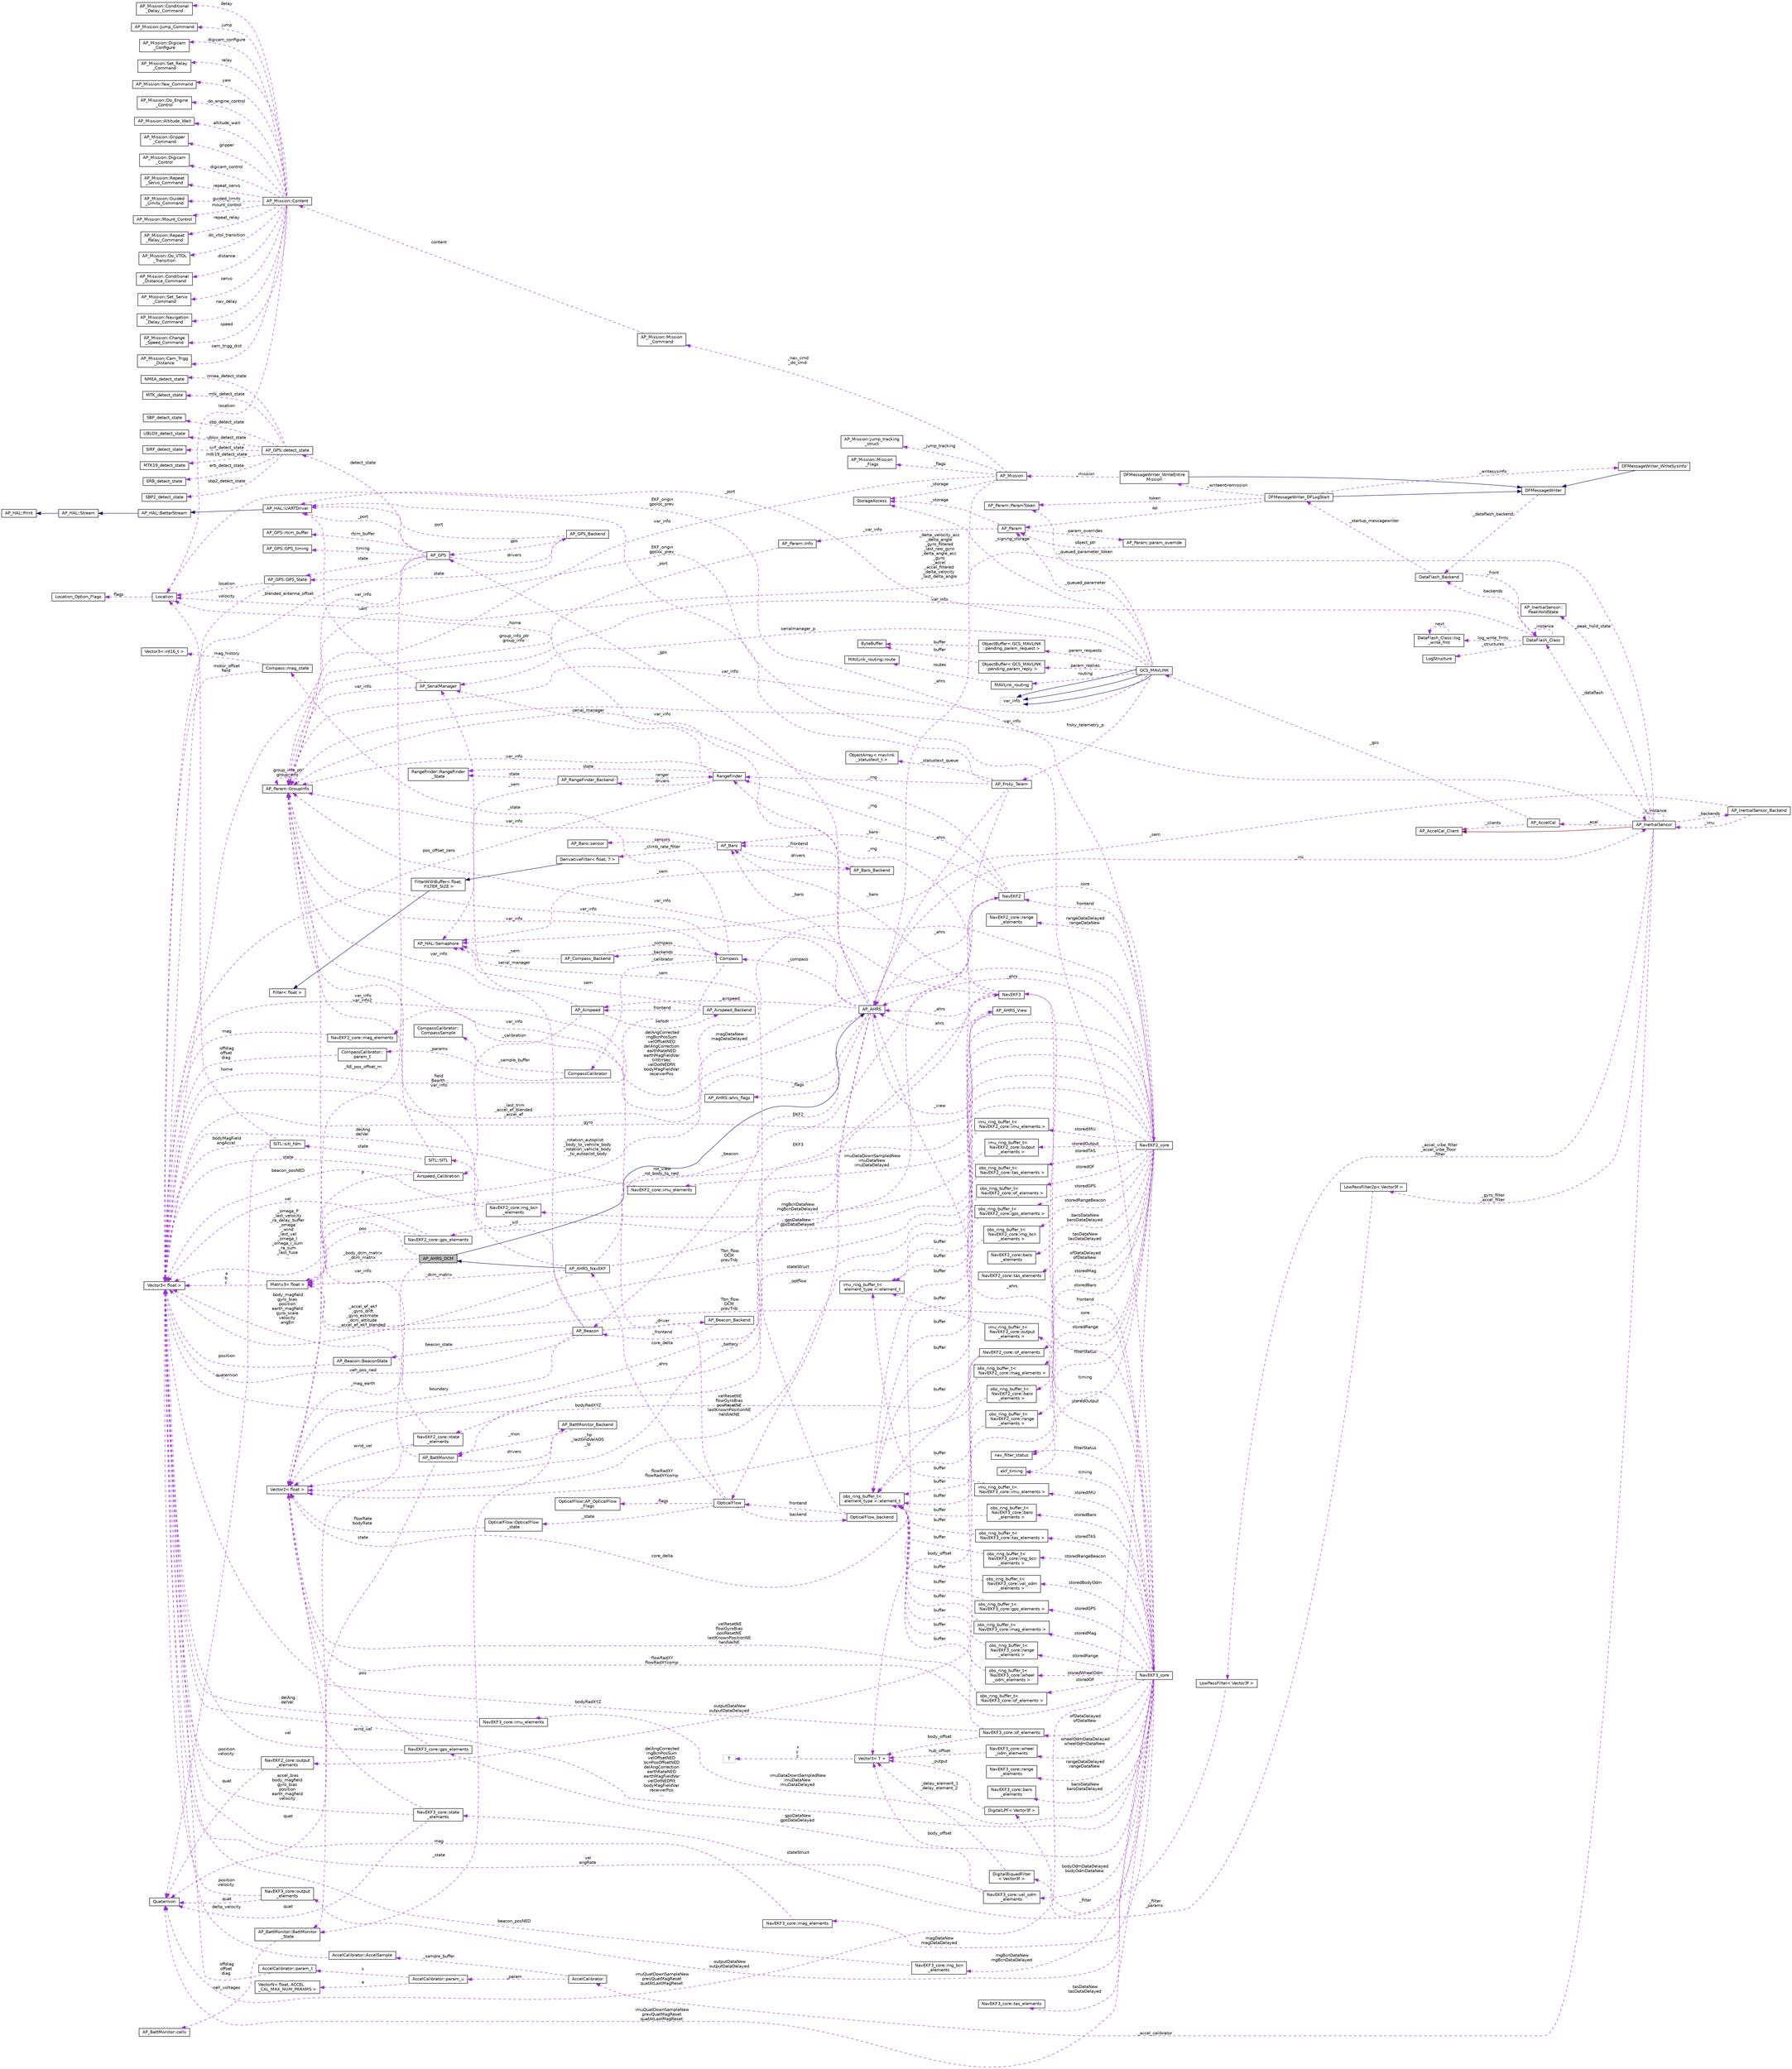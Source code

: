 digraph "AP_AHRS_DCM"
{
 // INTERACTIVE_SVG=YES
  edge [fontname="Helvetica",fontsize="10",labelfontname="Helvetica",labelfontsize="10"];
  node [fontname="Helvetica",fontsize="10",shape=record];
  rankdir="LR";
  Node1 [label="AP_AHRS_DCM",height=0.2,width=0.4,color="black", fillcolor="grey75", style="filled", fontcolor="black"];
  Node2 -> Node1 [dir="back",color="midnightblue",fontsize="10",style="solid",fontname="Helvetica"];
  Node2 [label="AP_AHRS",height=0.2,width=0.4,color="black", fillcolor="white", style="filled",URL="$classAP__AHRS.html"];
  Node3 -> Node2 [dir="back",color="darkorchid3",fontsize="10",style="dashed",label=" _rotation_autopilot\l_body_to_vehicle_body\n_rotation_vehicle_body\l_to_autopilot_body" ,fontname="Helvetica"];
  Node3 [label="Matrix3\< float \>",height=0.2,width=0.4,color="black", fillcolor="white", style="filled",URL="$classMatrix3.html"];
  Node4 -> Node3 [dir="back",color="darkorchid3",fontsize="10",style="dashed",label=" a\nb\nc" ,fontname="Helvetica"];
  Node4 [label="Vector3\< float \>",height=0.2,width=0.4,color="black", fillcolor="white", style="filled",URL="$classVector3.html"];
  Node5 -> Node2 [dir="back",color="darkorchid3",fontsize="10",style="dashed",label=" _flags" ,fontname="Helvetica"];
  Node5 [label="AP_AHRS::ahrs_flags",height=0.2,width=0.4,color="black", fillcolor="white", style="filled",URL="$structAP__AHRS_1_1ahrs__flags.html"];
  Node6 -> Node2 [dir="back",color="darkorchid3",fontsize="10",style="dashed",label=" _baro" ,fontname="Helvetica"];
  Node6 [label="AP_Baro",height=0.2,width=0.4,color="black", fillcolor="white", style="filled",URL="$classAP__Baro.html"];
  Node7 -> Node6 [dir="back",color="darkorchid3",fontsize="10",style="dashed",label=" sensors" ,fontname="Helvetica"];
  Node7 [label="AP_Baro::sensor",height=0.2,width=0.4,color="black", fillcolor="white", style="filled",URL="$structAP__Baro_1_1sensor.html"];
  Node8 -> Node6 [dir="back",color="darkorchid3",fontsize="10",style="dashed",label=" _climb_rate_filter" ,fontname="Helvetica"];
  Node8 [label="DerivativeFilter\< float, 7 \>",height=0.2,width=0.4,color="black", fillcolor="white", style="filled",URL="$classDerivativeFilter.html"];
  Node9 -> Node8 [dir="back",color="midnightblue",fontsize="10",style="solid",fontname="Helvetica"];
  Node9 [label="FilterWithBuffer\< float,\l FILTER_SIZE \>",height=0.2,width=0.4,color="black", fillcolor="white", style="filled",URL="$classFilterWithBuffer.html"];
  Node10 -> Node9 [dir="back",color="midnightblue",fontsize="10",style="solid",fontname="Helvetica"];
  Node10 [label="Filter\< float \>",height=0.2,width=0.4,color="black", fillcolor="white", style="filled",URL="$classFilter.html"];
  Node11 -> Node6 [dir="back",color="darkorchid3",fontsize="10",style="dashed",label=" var_info" ,fontname="Helvetica"];
  Node11 [label="AP_Param::GroupInfo",height=0.2,width=0.4,color="black", fillcolor="white", style="filled",URL="$structAP__Param_1_1GroupInfo.html"];
  Node11 -> Node11 [dir="back",color="darkorchid3",fontsize="10",style="dashed",label=" group_info_ptr\ngroup_info" ,fontname="Helvetica"];
  Node12 -> Node6 [dir="back",color="darkorchid3",fontsize="10",style="dashed",label=" drivers" ,fontname="Helvetica"];
  Node12 [label="AP_Baro_Backend",height=0.2,width=0.4,color="black", fillcolor="white", style="filled",URL="$classAP__Baro__Backend.html"];
  Node6 -> Node12 [dir="back",color="darkorchid3",fontsize="10",style="dashed",label=" _frontend" ,fontname="Helvetica"];
  Node13 -> Node12 [dir="back",color="darkorchid3",fontsize="10",style="dashed",label=" _sem" ,fontname="Helvetica"];
  Node13 [label="AP_HAL::Semaphore",height=0.2,width=0.4,color="black", fillcolor="white", style="filled",URL="$classAP__HAL_1_1Semaphore.html"];
  Node14 -> Node2 [dir="back",color="darkorchid3",fontsize="10",style="dashed",label=" _optflow" ,fontname="Helvetica"];
  Node14 [label="OpticalFlow",height=0.2,width=0.4,color="black", fillcolor="white", style="filled",URL="$classOpticalFlow.html"];
  Node15 -> Node14 [dir="back",color="darkorchid3",fontsize="10",style="dashed",label=" _ahrs" ,fontname="Helvetica"];
  Node15 [label="AP_AHRS_NavEKF",height=0.2,width=0.4,color="black", fillcolor="white", style="filled",URL="$classAP__AHRS__NavEKF.html"];
  Node1 -> Node15 [dir="back",color="midnightblue",fontsize="10",style="solid",fontname="Helvetica"];
  Node3 -> Node15 [dir="back",color="darkorchid3",fontsize="10",style="dashed",label=" _dcm_matrix" ,fontname="Helvetica"];
  Node16 -> Node15 [dir="back",color="darkorchid3",fontsize="10",style="dashed",label=" EKF2" ,fontname="Helvetica"];
  Node16 [label="NavEKF2",height=0.2,width=0.4,color="black", fillcolor="white", style="filled",URL="$classNavEKF2.html"];
  Node6 -> Node16 [dir="back",color="darkorchid3",fontsize="10",style="dashed",label=" _baro" ,fontname="Helvetica"];
  Node11 -> Node16 [dir="back",color="darkorchid3",fontsize="10",style="dashed",label=" var_info" ,fontname="Helvetica"];
  Node17 -> Node16 [dir="back",color="darkorchid3",fontsize="10",style="dashed",label=" core_delta" ,fontname="Helvetica"];
  Node17 [label="Vector2\< float \>",height=0.2,width=0.4,color="black", fillcolor="white", style="filled",URL="$structVector2.html"];
  Node18 -> Node16 [dir="back",color="darkorchid3",fontsize="10",style="dashed",label=" _rng" ,fontname="Helvetica"];
  Node18 [label="RangeFinder",height=0.2,width=0.4,color="black", fillcolor="white", style="filled",URL="$classRangeFinder.html"];
  Node19 -> Node18 [dir="back",color="darkorchid3",fontsize="10",style="dashed",label=" serial_manager" ,fontname="Helvetica"];
  Node19 [label="AP_SerialManager",height=0.2,width=0.4,color="black", fillcolor="white", style="filled",URL="$classAP__SerialManager.html"];
  Node20 -> Node19 [dir="back",color="darkorchid3",fontsize="10",style="dashed",label=" uart" ,fontname="Helvetica"];
  Node20 [label="AP_HAL::UARTDriver",height=0.2,width=0.4,color="black", fillcolor="white", style="filled",URL="$classAP__HAL_1_1UARTDriver.html"];
  Node21 -> Node20 [dir="back",color="midnightblue",fontsize="10",style="solid",fontname="Helvetica"];
  Node21 [label="AP_HAL::BetterStream",height=0.2,width=0.4,color="black", fillcolor="white", style="filled",URL="$classAP__HAL_1_1BetterStream.html"];
  Node22 -> Node21 [dir="back",color="midnightblue",fontsize="10",style="solid",fontname="Helvetica"];
  Node22 [label="AP_HAL::Stream",height=0.2,width=0.4,color="black", fillcolor="white", style="filled",URL="$classAP__HAL_1_1Stream.html"];
  Node23 -> Node22 [dir="back",color="midnightblue",fontsize="10",style="solid",fontname="Helvetica"];
  Node23 [label="AP_HAL::Print",height=0.2,width=0.4,color="black", fillcolor="white", style="filled",URL="$classAP__HAL_1_1Print.html"];
  Node11 -> Node19 [dir="back",color="darkorchid3",fontsize="10",style="dashed",label=" var_info" ,fontname="Helvetica"];
  Node24 -> Node18 [dir="back",color="darkorchid3",fontsize="10",style="dashed",label=" state" ,fontname="Helvetica"];
  Node24 [label="RangeFinder::RangeFinder\l_State",height=0.2,width=0.4,color="black", fillcolor="white", style="filled",URL="$structRangeFinder_1_1RangeFinder__State.html"];
  Node11 -> Node18 [dir="back",color="darkorchid3",fontsize="10",style="dashed",label=" var_info" ,fontname="Helvetica"];
  Node4 -> Node18 [dir="back",color="darkorchid3",fontsize="10",style="dashed",label=" pos_offset_zero" ,fontname="Helvetica"];
  Node25 -> Node18 [dir="back",color="darkorchid3",fontsize="10",style="dashed",label=" drivers" ,fontname="Helvetica"];
  Node25 [label="AP_RangeFinder_Backend",height=0.2,width=0.4,color="black", fillcolor="white", style="filled",URL="$classAP__RangeFinder__Backend.html"];
  Node24 -> Node25 [dir="back",color="darkorchid3",fontsize="10",style="dashed",label=" state" ,fontname="Helvetica"];
  Node13 -> Node25 [dir="back",color="darkorchid3",fontsize="10",style="dashed",label=" _sem" ,fontname="Helvetica"];
  Node18 -> Node25 [dir="back",color="darkorchid3",fontsize="10",style="dashed",label=" ranger" ,fontname="Helvetica"];
  Node2 -> Node16 [dir="back",color="darkorchid3",fontsize="10",style="dashed",label=" _ahrs" ,fontname="Helvetica"];
  Node26 -> Node16 [dir="back",color="darkorchid3",fontsize="10",style="dashed",label=" core" ,fontname="Helvetica"];
  Node26 [label="NavEKF2_core",height=0.2,width=0.4,color="black", fillcolor="white", style="filled",URL="$classNavEKF2__core.html"];
  Node27 -> Node26 [dir="back",color="darkorchid3",fontsize="10",style="dashed",label=" magDataNew\nmagDataDelayed" ,fontname="Helvetica"];
  Node27 [label="NavEKF2_core::mag_elements",height=0.2,width=0.4,color="black", fillcolor="white", style="filled",URL="$structNavEKF2__core_1_1mag__elements.html"];
  Node4 -> Node27 [dir="back",color="darkorchid3",fontsize="10",style="dashed",label=" mag" ,fontname="Helvetica"];
  Node3 -> Node26 [dir="back",color="darkorchid3",fontsize="10",style="dashed",label=" Tbn_flow\nDCM\nprevTnb" ,fontname="Helvetica"];
  Node16 -> Node26 [dir="back",color="darkorchid3",fontsize="10",style="dashed",label=" frontend" ,fontname="Helvetica"];
  Node28 -> Node26 [dir="back",color="darkorchid3",fontsize="10",style="dashed",label=" baroDataNew\nbaroDataDelayed" ,fontname="Helvetica"];
  Node28 [label="NavEKF2_core::baro\l_elements",height=0.2,width=0.4,color="black", fillcolor="white", style="filled",URL="$structNavEKF2__core_1_1baro__elements.html"];
  Node29 -> Node26 [dir="back",color="darkorchid3",fontsize="10",style="dashed",label=" storedIMU" ,fontname="Helvetica"];
  Node29 [label="imu_ring_buffer_t\<\l NavEKF2_core::imu_elements \>",height=0.2,width=0.4,color="black", fillcolor="white", style="filled",URL="$classimu__ring__buffer__t.html"];
  Node30 -> Node29 [dir="back",color="darkorchid3",fontsize="10",style="dashed",label=" buffer" ,fontname="Helvetica"];
  Node30 [label="imu_ring_buffer_t\<\l element_type \>::element_t",height=0.2,width=0.4,color="black", fillcolor="white", style="filled",URL="$structimu__ring__buffer__t_1_1element__t.html"];
  Node31 -> Node26 [dir="back",color="darkorchid3",fontsize="10",style="dashed",label=" rngBcnDataNew\nrngBcnDataDelayed" ,fontname="Helvetica"];
  Node31 [label="NavEKF2_core::rng_bcn\l_elements",height=0.2,width=0.4,color="black", fillcolor="white", style="filled",URL="$structNavEKF2__core_1_1rng__bcn__elements.html"];
  Node4 -> Node31 [dir="back",color="darkorchid3",fontsize="10",style="dashed",label=" beacon_posNED" ,fontname="Helvetica"];
  Node32 -> Node26 [dir="back",color="darkorchid3",fontsize="10",style="dashed",label=" ofDataDelayed\nofDataNew" ,fontname="Helvetica"];
  Node32 [label="NavEKF2_core::of_elements",height=0.2,width=0.4,color="black", fillcolor="white", style="filled",URL="$structNavEKF2__core_1_1of__elements.html"];
  Node4 -> Node32 [dir="back",color="darkorchid3",fontsize="10",style="dashed",label=" bodyRadXYZ" ,fontname="Helvetica"];
  Node33 -> Node32 [dir="back",color="darkorchid3",fontsize="10",style="dashed",label=" body_offset" ,fontname="Helvetica"];
  Node33 [label="Vector3\< T \>",height=0.2,width=0.4,color="black", fillcolor="white", style="filled",URL="$classVector3.html"];
  Node34 -> Node33 [dir="back",color="darkorchid3",fontsize="10",style="dashed",label=" x\ny\nz" ,fontname="Helvetica"];
  Node34 [label="T",height=0.2,width=0.4,color="grey75", fillcolor="white", style="filled"];
  Node17 -> Node32 [dir="back",color="darkorchid3",fontsize="10",style="dashed",label=" flowRadXY\nflowRadXYcomp" ,fontname="Helvetica"];
  Node35 -> Node26 [dir="back",color="darkorchid3",fontsize="10",style="dashed",label=" storedGPS" ,fontname="Helvetica"];
  Node35 [label="obs_ring_buffer_t\<\l NavEKF2_core::gps_elements \>",height=0.2,width=0.4,color="black", fillcolor="white", style="filled",URL="$classobs__ring__buffer__t.html"];
  Node36 -> Node35 [dir="back",color="darkorchid3",fontsize="10",style="dashed",label=" buffer" ,fontname="Helvetica"];
  Node36 [label="obs_ring_buffer_t\<\l element_type \>::element_t",height=0.2,width=0.4,color="black", fillcolor="white", style="filled",URL="$structobs__ring__buffer__t_1_1element__t.html"];
  Node37 -> Node26 [dir="back",color="darkorchid3",fontsize="10",style="dashed",label=" timing" ,fontname="Helvetica"];
  Node37 [label="ekf_timing",height=0.2,width=0.4,color="black", fillcolor="white", style="filled",URL="$structekf__timing.html"];
  Node38 -> Node26 [dir="back",color="darkorchid3",fontsize="10",style="dashed",label=" tasDataNew\ntasDataDelayed" ,fontname="Helvetica"];
  Node38 [label="NavEKF2_core::tas_elements",height=0.2,width=0.4,color="black", fillcolor="white", style="filled",URL="$structNavEKF2__core_1_1tas__elements.html"];
  Node39 -> Node26 [dir="back",color="darkorchid3",fontsize="10",style="dashed",label=" imuQuatDownSampleNew\nprevQuatMagReset\nquatAtLastMagReset" ,fontname="Helvetica"];
  Node39 [label="Quaternion",height=0.2,width=0.4,color="black", fillcolor="white", style="filled",URL="$classQuaternion.html"];
  Node40 -> Node26 [dir="back",color="darkorchid3",fontsize="10",style="dashed",label=" stateStruct" ,fontname="Helvetica"];
  Node40 [label="NavEKF2_core::state\l_elements",height=0.2,width=0.4,color="black", fillcolor="white", style="filled",URL="$structNavEKF2__core_1_1state__elements.html"];
  Node39 -> Node40 [dir="back",color="darkorchid3",fontsize="10",style="dashed",label=" quat" ,fontname="Helvetica"];
  Node4 -> Node40 [dir="back",color="darkorchid3",fontsize="10",style="dashed",label=" body_magfield\ngyro_bias\nposition\nearth_magfield\ngyro_scale\nvelocity\nangErr" ,fontname="Helvetica"];
  Node17 -> Node40 [dir="back",color="darkorchid3",fontsize="10",style="dashed",label=" wind_vel" ,fontname="Helvetica"];
  Node41 -> Node26 [dir="back",color="darkorchid3",fontsize="10",style="dashed",label=" storedOF" ,fontname="Helvetica"];
  Node41 [label="obs_ring_buffer_t\<\l NavEKF2_core::of_elements \>",height=0.2,width=0.4,color="black", fillcolor="white", style="filled",URL="$classobs__ring__buffer__t.html"];
  Node36 -> Node41 [dir="back",color="darkorchid3",fontsize="10",style="dashed",label=" buffer" ,fontname="Helvetica"];
  Node42 -> Node26 [dir="back",color="darkorchid3",fontsize="10",style="dashed",label=" imuDataDownSampledNew\nimuDataNew\nimuDataDelayed" ,fontname="Helvetica"];
  Node42 [label="NavEKF2_core::imu_elements",height=0.2,width=0.4,color="black", fillcolor="white", style="filled",URL="$structNavEKF2__core_1_1imu__elements.html"];
  Node4 -> Node42 [dir="back",color="darkorchid3",fontsize="10",style="dashed",label=" delAng\ndelVel" ,fontname="Helvetica"];
  Node4 -> Node26 [dir="back",color="darkorchid3",fontsize="10",style="dashed",label=" delAngCorrected\nrngBcnPosSum\nvelOffsetNED\ndelAngCorrection\nearthRateNED\nearthMagFieldVar\ntiltErrVec\nvelDotNEDfilt\nbodyMagFieldVar\nreceiverPos\n..." ,fontname="Helvetica"];
  Node43 -> Node26 [dir="back",color="darkorchid3",fontsize="10",style="dashed",label=" filterStatus" ,fontname="Helvetica"];
  Node43 [label="nav_filter_status",height=0.2,width=0.4,color="black", fillcolor="white", style="filled",URL="$unionnav__filter__status.html"];
  Node44 -> Node26 [dir="back",color="darkorchid3",fontsize="10",style="dashed",label=" outputDataNew\noutputDataDelayed" ,fontname="Helvetica"];
  Node44 [label="NavEKF2_core::output\l_elements",height=0.2,width=0.4,color="black", fillcolor="white", style="filled",URL="$structNavEKF2__core_1_1output__elements.html"];
  Node39 -> Node44 [dir="back",color="darkorchid3",fontsize="10",style="dashed",label=" quat" ,fontname="Helvetica"];
  Node4 -> Node44 [dir="back",color="darkorchid3",fontsize="10",style="dashed",label=" position\nvelocity" ,fontname="Helvetica"];
  Node45 -> Node26 [dir="back",color="darkorchid3",fontsize="10",style="dashed",label=" gpsDataNew\ngpsDataDelayed" ,fontname="Helvetica"];
  Node45 [label="NavEKF2_core::gps_elements",height=0.2,width=0.4,color="black", fillcolor="white", style="filled",URL="$structNavEKF2__core_1_1gps__elements.html"];
  Node4 -> Node45 [dir="back",color="darkorchid3",fontsize="10",style="dashed",label=" vel" ,fontname="Helvetica"];
  Node17 -> Node45 [dir="back",color="darkorchid3",fontsize="10",style="dashed",label=" pos" ,fontname="Helvetica"];
  Node17 -> Node26 [dir="back",color="darkorchid3",fontsize="10",style="dashed",label=" velResetNE\nflowGyroBias\nposResetNE\nlastKnownPositionNE\nheldVelNE" ,fontname="Helvetica"];
  Node46 -> Node26 [dir="back",color="darkorchid3",fontsize="10",style="dashed",label=" storedBaro" ,fontname="Helvetica"];
  Node46 [label="obs_ring_buffer_t\<\l NavEKF2_core::baro\l_elements \>",height=0.2,width=0.4,color="black", fillcolor="white", style="filled",URL="$classobs__ring__buffer__t.html"];
  Node36 -> Node46 [dir="back",color="darkorchid3",fontsize="10",style="dashed",label=" buffer" ,fontname="Helvetica"];
  Node47 -> Node26 [dir="back",color="darkorchid3",fontsize="10",style="dashed",label=" storedRangeBeacon" ,fontname="Helvetica"];
  Node47 [label="obs_ring_buffer_t\<\l NavEKF2_core::rng_bcn\l_elements \>",height=0.2,width=0.4,color="black", fillcolor="white", style="filled",URL="$classobs__ring__buffer__t.html"];
  Node36 -> Node47 [dir="back",color="darkorchid3",fontsize="10",style="dashed",label=" buffer" ,fontname="Helvetica"];
  Node48 -> Node26 [dir="back",color="darkorchid3",fontsize="10",style="dashed",label=" storedRange" ,fontname="Helvetica"];
  Node48 [label="obs_ring_buffer_t\<\l NavEKF2_core::range\l_elements \>",height=0.2,width=0.4,color="black", fillcolor="white", style="filled",URL="$classobs__ring__buffer__t.html"];
  Node36 -> Node48 [dir="back",color="darkorchid3",fontsize="10",style="dashed",label=" buffer" ,fontname="Helvetica"];
  Node49 -> Node26 [dir="back",color="darkorchid3",fontsize="10",style="dashed",label=" storedTAS" ,fontname="Helvetica"];
  Node49 [label="obs_ring_buffer_t\<\l NavEKF2_core::tas_elements \>",height=0.2,width=0.4,color="black", fillcolor="white", style="filled",URL="$classobs__ring__buffer__t.html"];
  Node36 -> Node49 [dir="back",color="darkorchid3",fontsize="10",style="dashed",label=" buffer" ,fontname="Helvetica"];
  Node2 -> Node26 [dir="back",color="darkorchid3",fontsize="10",style="dashed",label=" _ahrs" ,fontname="Helvetica"];
  Node50 -> Node26 [dir="back",color="darkorchid3",fontsize="10",style="dashed",label=" storedMag" ,fontname="Helvetica"];
  Node50 [label="obs_ring_buffer_t\<\l NavEKF2_core::mag_elements \>",height=0.2,width=0.4,color="black", fillcolor="white", style="filled",URL="$classobs__ring__buffer__t.html"];
  Node36 -> Node50 [dir="back",color="darkorchid3",fontsize="10",style="dashed",label=" buffer" ,fontname="Helvetica"];
  Node51 -> Node26 [dir="back",color="darkorchid3",fontsize="10",style="dashed",label=" rangeDataDelayed\nrangeDataNew" ,fontname="Helvetica"];
  Node51 [label="NavEKF2_core::range\l_elements",height=0.2,width=0.4,color="black", fillcolor="white", style="filled",URL="$structNavEKF2__core_1_1range__elements.html"];
  Node52 -> Node26 [dir="back",color="darkorchid3",fontsize="10",style="dashed",label=" EKF_origin\ngpsloc_prev" ,fontname="Helvetica"];
  Node52 [label="Location",height=0.2,width=0.4,color="black", fillcolor="white", style="filled",URL="$structLocation.html"];
  Node53 -> Node52 [dir="back",color="darkorchid3",fontsize="10",style="dashed",label=" flags" ,fontname="Helvetica"];
  Node53 [label="Location_Option_Flags",height=0.2,width=0.4,color="black", fillcolor="white", style="filled",URL="$structLocation__Option__Flags.html"];
  Node54 -> Node26 [dir="back",color="darkorchid3",fontsize="10",style="dashed",label=" storedOutput" ,fontname="Helvetica"];
  Node54 [label="imu_ring_buffer_t\<\l NavEKF2_core::output\l_elements \>",height=0.2,width=0.4,color="black", fillcolor="white", style="filled",URL="$classimu__ring__buffer__t.html"];
  Node30 -> Node54 [dir="back",color="darkorchid3",fontsize="10",style="dashed",label=" buffer" ,fontname="Helvetica"];
  Node55 -> Node15 [dir="back",color="darkorchid3",fontsize="10",style="dashed",label=" EKF3" ,fontname="Helvetica"];
  Node55 [label="NavEKF3",height=0.2,width=0.4,color="black", fillcolor="white", style="filled",URL="$classNavEKF3.html"];
  Node56 -> Node55 [dir="back",color="darkorchid3",fontsize="10",style="dashed",label=" core" ,fontname="Helvetica"];
  Node56 [label="NavEKF3_core",height=0.2,width=0.4,color="black", fillcolor="white", style="filled",URL="$classNavEKF3__core.html"];
  Node57 -> Node56 [dir="back",color="darkorchid3",fontsize="10",style="dashed",label=" storedMag" ,fontname="Helvetica"];
  Node57 [label="obs_ring_buffer_t\<\l NavEKF3_core::mag_elements \>",height=0.2,width=0.4,color="black", fillcolor="white", style="filled",URL="$classobs__ring__buffer__t.html"];
  Node36 -> Node57 [dir="back",color="darkorchid3",fontsize="10",style="dashed",label=" buffer" ,fontname="Helvetica"];
  Node58 -> Node56 [dir="back",color="darkorchid3",fontsize="10",style="dashed",label=" outputDataNew\noutputDataDelayed" ,fontname="Helvetica"];
  Node58 [label="NavEKF3_core::output\l_elements",height=0.2,width=0.4,color="black", fillcolor="white", style="filled",URL="$structNavEKF3__core_1_1output__elements.html"];
  Node39 -> Node58 [dir="back",color="darkorchid3",fontsize="10",style="dashed",label=" quat" ,fontname="Helvetica"];
  Node4 -> Node58 [dir="back",color="darkorchid3",fontsize="10",style="dashed",label=" position\nvelocity" ,fontname="Helvetica"];
  Node59 -> Node56 [dir="back",color="darkorchid3",fontsize="10",style="dashed",label=" gpsDataNew\ngpsDataDelayed" ,fontname="Helvetica"];
  Node59 [label="NavEKF3_core::gps_elements",height=0.2,width=0.4,color="black", fillcolor="white", style="filled",URL="$structNavEKF3__core_1_1gps__elements.html"];
  Node4 -> Node59 [dir="back",color="darkorchid3",fontsize="10",style="dashed",label=" vel" ,fontname="Helvetica"];
  Node17 -> Node59 [dir="back",color="darkorchid3",fontsize="10",style="dashed",label=" pos" ,fontname="Helvetica"];
  Node3 -> Node56 [dir="back",color="darkorchid3",fontsize="10",style="dashed",label=" Tbn_flow\nDCM\nprevTnb" ,fontname="Helvetica"];
  Node55 -> Node56 [dir="back",color="darkorchid3",fontsize="10",style="dashed",label=" frontend" ,fontname="Helvetica"];
  Node60 -> Node56 [dir="back",color="darkorchid3",fontsize="10",style="dashed",label=" storedOF" ,fontname="Helvetica"];
  Node60 [label="obs_ring_buffer_t\<\l NavEKF3_core::of_elements \>",height=0.2,width=0.4,color="black", fillcolor="white", style="filled",URL="$classobs__ring__buffer__t.html"];
  Node36 -> Node60 [dir="back",color="darkorchid3",fontsize="10",style="dashed",label=" buffer" ,fontname="Helvetica"];
  Node37 -> Node56 [dir="back",color="darkorchid3",fontsize="10",style="dashed",label=" timing" ,fontname="Helvetica"];
  Node61 -> Node56 [dir="back",color="darkorchid3",fontsize="10",style="dashed",label=" wheelOdmDataDelayed\nwheelOdmDataNew" ,fontname="Helvetica"];
  Node61 [label="NavEKF3_core::wheel\l_odm_elements",height=0.2,width=0.4,color="black", fillcolor="white", style="filled",URL="$structNavEKF3__core_1_1wheel__odm__elements.html"];
  Node33 -> Node61 [dir="back",color="darkorchid3",fontsize="10",style="dashed",label=" hub_offset" ,fontname="Helvetica"];
  Node62 -> Node56 [dir="back",color="darkorchid3",fontsize="10",style="dashed",label=" bodyOdmDataDelayed\nbodyOdmDataNew" ,fontname="Helvetica"];
  Node62 [label="NavEKF3_core::vel_odm\l_elements",height=0.2,width=0.4,color="black", fillcolor="white", style="filled",URL="$structNavEKF3__core_1_1vel__odm__elements.html"];
  Node4 -> Node62 [dir="back",color="darkorchid3",fontsize="10",style="dashed",label=" vel\nangRate" ,fontname="Helvetica"];
  Node33 -> Node62 [dir="back",color="darkorchid3",fontsize="10",style="dashed",label=" body_offset" ,fontname="Helvetica"];
  Node39 -> Node56 [dir="back",color="darkorchid3",fontsize="10",style="dashed",label=" imuQuatDownSampleNew\nprevQuatMagReset\nquatAtLastMagReset" ,fontname="Helvetica"];
  Node63 -> Node56 [dir="back",color="darkorchid3",fontsize="10",style="dashed",label=" storedWheelOdm" ,fontname="Helvetica"];
  Node63 [label="obs_ring_buffer_t\<\l NavEKF3_core::wheel\l_odm_elements \>",height=0.2,width=0.4,color="black", fillcolor="white", style="filled",URL="$classobs__ring__buffer__t.html"];
  Node36 -> Node63 [dir="back",color="darkorchid3",fontsize="10",style="dashed",label=" buffer" ,fontname="Helvetica"];
  Node4 -> Node56 [dir="back",color="darkorchid3",fontsize="10",style="dashed",label=" delAngCorrected\nrngBcnPosSum\nvelOffsetNED\nbcnPosOffsetNED\ndelAngCorrection\nearthRateNED\nearthMagFieldVar\nvelDotNEDfilt\nbodyMagFieldVar\nreceiverPos\n..." ,fontname="Helvetica"];
  Node43 -> Node56 [dir="back",color="darkorchid3",fontsize="10",style="dashed",label=" filterStatus" ,fontname="Helvetica"];
  Node64 -> Node56 [dir="back",color="darkorchid3",fontsize="10",style="dashed",label=" magDataNew\nmagDataDelayed" ,fontname="Helvetica"];
  Node64 [label="NavEKF3_core::mag_elements",height=0.2,width=0.4,color="black", fillcolor="white", style="filled",URL="$structNavEKF3__core_1_1mag__elements.html"];
  Node4 -> Node64 [dir="back",color="darkorchid3",fontsize="10",style="dashed",label=" mag" ,fontname="Helvetica"];
  Node17 -> Node56 [dir="back",color="darkorchid3",fontsize="10",style="dashed",label=" velResetNE\nflowGyroBias\nposResetNE\nlastKnownPositionNE\nheldVelNE" ,fontname="Helvetica"];
  Node65 -> Node56 [dir="back",color="darkorchid3",fontsize="10",style="dashed",label=" storedGPS" ,fontname="Helvetica"];
  Node65 [label="obs_ring_buffer_t\<\l NavEKF3_core::gps_elements \>",height=0.2,width=0.4,color="black", fillcolor="white", style="filled",URL="$classobs__ring__buffer__t.html"];
  Node36 -> Node65 [dir="back",color="darkorchid3",fontsize="10",style="dashed",label=" buffer" ,fontname="Helvetica"];
  Node66 -> Node56 [dir="back",color="darkorchid3",fontsize="10",style="dashed",label=" stateStruct" ,fontname="Helvetica"];
  Node66 [label="NavEKF3_core::state\l_elements",height=0.2,width=0.4,color="black", fillcolor="white", style="filled",URL="$structNavEKF3__core_1_1state__elements.html"];
  Node39 -> Node66 [dir="back",color="darkorchid3",fontsize="10",style="dashed",label=" quat" ,fontname="Helvetica"];
  Node4 -> Node66 [dir="back",color="darkorchid3",fontsize="10",style="dashed",label=" accel_bias\nbody_magfield\ngyro_bias\nposition\nearth_magfield\nvelocity" ,fontname="Helvetica"];
  Node17 -> Node66 [dir="back",color="darkorchid3",fontsize="10",style="dashed",label=" wind_vel" ,fontname="Helvetica"];
  Node67 -> Node56 [dir="back",color="darkorchid3",fontsize="10",style="dashed",label=" storedRange" ,fontname="Helvetica"];
  Node67 [label="obs_ring_buffer_t\<\l NavEKF3_core::range\l_elements \>",height=0.2,width=0.4,color="black", fillcolor="white", style="filled",URL="$classobs__ring__buffer__t.html"];
  Node36 -> Node67 [dir="back",color="darkorchid3",fontsize="10",style="dashed",label=" buffer" ,fontname="Helvetica"];
  Node68 -> Node56 [dir="back",color="darkorchid3",fontsize="10",style="dashed",label=" rngBcnDataNew\nrngBcnDataDelayed" ,fontname="Helvetica"];
  Node68 [label="NavEKF3_core::rng_bcn\l_elements",height=0.2,width=0.4,color="black", fillcolor="white", style="filled",URL="$structNavEKF3__core_1_1rng__bcn__elements.html"];
  Node4 -> Node68 [dir="back",color="darkorchid3",fontsize="10",style="dashed",label=" beacon_posNED" ,fontname="Helvetica"];
  Node69 -> Node56 [dir="back",color="darkorchid3",fontsize="10",style="dashed",label=" baroDataNew\nbaroDataDelayed" ,fontname="Helvetica"];
  Node69 [label="NavEKF3_core::baro\l_elements",height=0.2,width=0.4,color="black", fillcolor="white", style="filled",URL="$structNavEKF3__core_1_1baro__elements.html"];
  Node2 -> Node56 [dir="back",color="darkorchid3",fontsize="10",style="dashed",label=" _ahrs" ,fontname="Helvetica"];
  Node70 -> Node56 [dir="back",color="darkorchid3",fontsize="10",style="dashed",label=" storedBaro" ,fontname="Helvetica"];
  Node70 [label="obs_ring_buffer_t\<\l NavEKF3_core::baro\l_elements \>",height=0.2,width=0.4,color="black", fillcolor="white", style="filled",URL="$classobs__ring__buffer__t.html"];
  Node36 -> Node70 [dir="back",color="darkorchid3",fontsize="10",style="dashed",label=" buffer" ,fontname="Helvetica"];
  Node52 -> Node56 [dir="back",color="darkorchid3",fontsize="10",style="dashed",label=" EKF_origin\ngpsloc_prev" ,fontname="Helvetica"];
  Node71 -> Node56 [dir="back",color="darkorchid3",fontsize="10",style="dashed",label=" tasDataNew\ntasDataDelayed" ,fontname="Helvetica"];
  Node71 [label="NavEKF3_core::tas_elements",height=0.2,width=0.4,color="black", fillcolor="white", style="filled",URL="$structNavEKF3__core_1_1tas__elements.html"];
  Node72 -> Node56 [dir="back",color="darkorchid3",fontsize="10",style="dashed",label=" storedIMU" ,fontname="Helvetica"];
  Node72 [label="imu_ring_buffer_t\<\l NavEKF3_core::imu_elements \>",height=0.2,width=0.4,color="black", fillcolor="white", style="filled",URL="$classimu__ring__buffer__t.html"];
  Node30 -> Node72 [dir="back",color="darkorchid3",fontsize="10",style="dashed",label=" buffer" ,fontname="Helvetica"];
  Node73 -> Node56 [dir="back",color="darkorchid3",fontsize="10",style="dashed",label=" storedRangeBeacon" ,fontname="Helvetica"];
  Node73 [label="obs_ring_buffer_t\<\l NavEKF3_core::rng_bcn\l_elements \>",height=0.2,width=0.4,color="black", fillcolor="white", style="filled",URL="$classobs__ring__buffer__t.html"];
  Node36 -> Node73 [dir="back",color="darkorchid3",fontsize="10",style="dashed",label=" buffer" ,fontname="Helvetica"];
  Node74 -> Node56 [dir="back",color="darkorchid3",fontsize="10",style="dashed",label=" storedBodyOdm" ,fontname="Helvetica"];
  Node74 [label="obs_ring_buffer_t\<\l NavEKF3_core::vel_odm\l_elements \>",height=0.2,width=0.4,color="black", fillcolor="white", style="filled",URL="$classobs__ring__buffer__t.html"];
  Node36 -> Node74 [dir="back",color="darkorchid3",fontsize="10",style="dashed",label=" buffer" ,fontname="Helvetica"];
  Node75 -> Node56 [dir="back",color="darkorchid3",fontsize="10",style="dashed",label=" ofDataDelayed\nofDataNew" ,fontname="Helvetica"];
  Node75 [label="NavEKF3_core::of_elements",height=0.2,width=0.4,color="black", fillcolor="white", style="filled",URL="$structNavEKF3__core_1_1of__elements.html"];
  Node4 -> Node75 [dir="back",color="darkorchid3",fontsize="10",style="dashed",label=" bodyRadXYZ" ,fontname="Helvetica"];
  Node33 -> Node75 [dir="back",color="darkorchid3",fontsize="10",style="dashed",label=" body_offset" ,fontname="Helvetica"];
  Node17 -> Node75 [dir="back",color="darkorchid3",fontsize="10",style="dashed",label=" flowRadXY\nflowRadXYcomp" ,fontname="Helvetica"];
  Node76 -> Node56 [dir="back",color="darkorchid3",fontsize="10",style="dashed",label=" rangeDataDelayed\nrangeDataNew" ,fontname="Helvetica"];
  Node76 [label="NavEKF3_core::range\l_elements",height=0.2,width=0.4,color="black", fillcolor="white", style="filled",URL="$structNavEKF3__core_1_1range__elements.html"];
  Node77 -> Node56 [dir="back",color="darkorchid3",fontsize="10",style="dashed",label=" imuDataDownSampledNew\nimuDataNew\nimuDataDelayed" ,fontname="Helvetica"];
  Node77 [label="NavEKF3_core::imu_elements",height=0.2,width=0.4,color="black", fillcolor="white", style="filled",URL="$structNavEKF3__core_1_1imu__elements.html"];
  Node4 -> Node77 [dir="back",color="darkorchid3",fontsize="10",style="dashed",label=" delAng\ndelVel" ,fontname="Helvetica"];
  Node78 -> Node56 [dir="back",color="darkorchid3",fontsize="10",style="dashed",label=" storedOutput" ,fontname="Helvetica"];
  Node78 [label="imu_ring_buffer_t\<\l NavEKF3_core::output\l_elements \>",height=0.2,width=0.4,color="black", fillcolor="white", style="filled",URL="$classimu__ring__buffer__t.html"];
  Node30 -> Node78 [dir="back",color="darkorchid3",fontsize="10",style="dashed",label=" buffer" ,fontname="Helvetica"];
  Node79 -> Node56 [dir="back",color="darkorchid3",fontsize="10",style="dashed",label=" storedTAS" ,fontname="Helvetica"];
  Node79 [label="obs_ring_buffer_t\<\l NavEKF3_core::tas_elements \>",height=0.2,width=0.4,color="black", fillcolor="white", style="filled",URL="$classobs__ring__buffer__t.html"];
  Node36 -> Node79 [dir="back",color="darkorchid3",fontsize="10",style="dashed",label=" buffer" ,fontname="Helvetica"];
  Node6 -> Node55 [dir="back",color="darkorchid3",fontsize="10",style="dashed",label=" _baro" ,fontname="Helvetica"];
  Node11 -> Node55 [dir="back",color="darkorchid3",fontsize="10",style="dashed",label=" var_info" ,fontname="Helvetica"];
  Node17 -> Node55 [dir="back",color="darkorchid3",fontsize="10",style="dashed",label=" core_delta" ,fontname="Helvetica"];
  Node18 -> Node55 [dir="back",color="darkorchid3",fontsize="10",style="dashed",label=" _rng" ,fontname="Helvetica"];
  Node2 -> Node55 [dir="back",color="darkorchid3",fontsize="10",style="dashed",label=" _ahrs" ,fontname="Helvetica"];
  Node80 -> Node15 [dir="back",color="darkorchid3",fontsize="10",style="dashed",label=" _sitl" ,fontname="Helvetica"];
  Node80 [label="SITL::SITL",height=0.2,width=0.4,color="black", fillcolor="white", style="filled",URL="$classSITL_1_1SITL.html"];
  Node11 -> Node80 [dir="back",color="darkorchid3",fontsize="10",style="dashed",label=" var_info\nvar_info2" ,fontname="Helvetica"];
  Node81 -> Node80 [dir="back",color="darkorchid3",fontsize="10",style="dashed",label=" state" ,fontname="Helvetica"];
  Node81 [label="SITL::sitl_fdm",height=0.2,width=0.4,color="black", fillcolor="white", style="filled",URL="$structSITL_1_1sitl__fdm.html"];
  Node39 -> Node81 [dir="back",color="darkorchid3",fontsize="10",style="dashed",label=" quaternion" ,fontname="Helvetica"];
  Node4 -> Node81 [dir="back",color="darkorchid3",fontsize="10",style="dashed",label=" bodyMagField\nangAccel" ,fontname="Helvetica"];
  Node52 -> Node81 [dir="back",color="darkorchid3",fontsize="10",style="dashed",label=" home" ,fontname="Helvetica"];
  Node4 -> Node15 [dir="back",color="darkorchid3",fontsize="10",style="dashed",label=" _accel_ef_ekf\n_gyro_drift\n_gyro_estimate\n_dcm_attitude\n_accel_ef_ekf_blended" ,fontname="Helvetica"];
  Node11 -> Node14 [dir="back",color="darkorchid3",fontsize="10",style="dashed",label=" var_info" ,fontname="Helvetica"];
  Node82 -> Node14 [dir="back",color="darkorchid3",fontsize="10",style="dashed",label=" _state" ,fontname="Helvetica"];
  Node82 [label="OpticalFlow::OpticalFlow\l_state",height=0.2,width=0.4,color="black", fillcolor="white", style="filled",URL="$structOpticalFlow_1_1OpticalFlow__state.html"];
  Node17 -> Node82 [dir="back",color="darkorchid3",fontsize="10",style="dashed",label=" flowRate\nbodyRate" ,fontname="Helvetica"];
  Node83 -> Node14 [dir="back",color="darkorchid3",fontsize="10",style="dashed",label=" backend" ,fontname="Helvetica"];
  Node83 [label="OpticalFlow_backend",height=0.2,width=0.4,color="black", fillcolor="white", style="filled",URL="$classOpticalFlow__backend.html"];
  Node14 -> Node83 [dir="back",color="darkorchid3",fontsize="10",style="dashed",label=" frontend" ,fontname="Helvetica"];
  Node13 -> Node83 [dir="back",color="darkorchid3",fontsize="10",style="dashed",label=" _sem" ,fontname="Helvetica"];
  Node84 -> Node14 [dir="back",color="darkorchid3",fontsize="10",style="dashed",label=" _flags" ,fontname="Helvetica"];
  Node84 [label="OpticalFlow::AP_OpticalFlow\l_Flags",height=0.2,width=0.4,color="black", fillcolor="white", style="filled",URL="$structOpticalFlow_1_1AP__OpticalFlow__Flags.html"];
  Node11 -> Node2 [dir="back",color="darkorchid3",fontsize="10",style="dashed",label=" var_info" ,fontname="Helvetica"];
  Node85 -> Node2 [dir="back",color="darkorchid3",fontsize="10",style="dashed",label=" _view" ,fontname="Helvetica"];
  Node85 [label="AP_AHRS_View",height=0.2,width=0.4,color="black", fillcolor="white", style="filled",URL="$classAP__AHRS__View.html"];
  Node3 -> Node85 [dir="back",color="darkorchid3",fontsize="10",style="dashed",label=" rot_view\nrot_body_to_ned" ,fontname="Helvetica"];
  Node4 -> Node85 [dir="back",color="darkorchid3",fontsize="10",style="dashed",label=" gyro" ,fontname="Helvetica"];
  Node2 -> Node85 [dir="back",color="darkorchid3",fontsize="10",style="dashed",label=" ahrs" ,fontname="Helvetica"];
  Node4 -> Node2 [dir="back",color="darkorchid3",fontsize="10",style="dashed",label=" _last_trim\n_accel_ef_blended\n_accel_ef" ,fontname="Helvetica"];
  Node86 -> Node2 [dir="back",color="darkorchid3",fontsize="10",style="dashed",label=" _ins" ,fontname="Helvetica"];
  Node86 [label="AP_InertialSensor",height=0.2,width=0.4,color="black", fillcolor="white", style="filled",URL="$classAP__InertialSensor.html"];
  Node87 -> Node86 [dir="back",color="firebrick4",fontsize="10",style="solid",fontname="Helvetica"];
  Node87 [label="AP_AccelCal_Client",height=0.2,width=0.4,color="black", fillcolor="white", style="filled",URL="$classAP__AccelCal__Client.html"];
  Node88 -> Node86 [dir="back",color="darkorchid3",fontsize="10",style="dashed",label=" _peak_hold_state" ,fontname="Helvetica"];
  Node88 [label="AP_InertialSensor::\lPeakHoldState",height=0.2,width=0.4,color="black", fillcolor="white", style="filled",URL="$structAP__InertialSensor_1_1PeakHoldState.html"];
  Node89 -> Node86 [dir="back",color="darkorchid3",fontsize="10",style="dashed",label=" _accel_vibe_filter\n_accel_vibe_floor\l_filter" ,fontname="Helvetica"];
  Node89 [label="LowPassFilter\< Vector3f \>",height=0.2,width=0.4,color="black", fillcolor="white", style="filled",URL="$classLowPassFilter.html"];
  Node90 -> Node89 [dir="back",color="darkorchid3",fontsize="10",style="dashed",label=" _filter" ,fontname="Helvetica"];
  Node90 [label="DigitalLPF\< Vector3f \>",height=0.2,width=0.4,color="black", fillcolor="white", style="filled",URL="$classDigitalLPF.html"];
  Node33 -> Node90 [dir="back",color="darkorchid3",fontsize="10",style="dashed",label=" _output" ,fontname="Helvetica"];
  Node91 -> Node86 [dir="back",color="darkorchid3",fontsize="10",style="dashed",label=" _backends" ,fontname="Helvetica"];
  Node91 [label="AP_InertialSensor_Backend",height=0.2,width=0.4,color="black", fillcolor="white", style="filled",URL="$classAP__InertialSensor__Backend.html"];
  Node13 -> Node91 [dir="back",color="darkorchid3",fontsize="10",style="dashed",label=" _sem" ,fontname="Helvetica"];
  Node86 -> Node91 [dir="back",color="darkorchid3",fontsize="10",style="dashed",label=" _imu" ,fontname="Helvetica"];
  Node92 -> Node86 [dir="back",color="darkorchid3",fontsize="10",style="dashed",label=" _gyro_filter\n_accel_filter" ,fontname="Helvetica"];
  Node92 [label="LowPassFilter2p\< Vector3f \>",height=0.2,width=0.4,color="black", fillcolor="white", style="filled",URL="$classLowPassFilter2p.html"];
  Node93 -> Node92 [dir="back",color="darkorchid3",fontsize="10",style="dashed",label=" _filter\n_params" ,fontname="Helvetica"];
  Node93 [label="DigitalBiquadFilter\l\< Vector3f \>",height=0.2,width=0.4,color="black", fillcolor="white", style="filled",URL="$classDigitalBiquadFilter.html"];
  Node33 -> Node93 [dir="back",color="darkorchid3",fontsize="10",style="dashed",label=" _delay_element_1\n_delay_element_2" ,fontname="Helvetica"];
  Node94 -> Node86 [dir="back",color="darkorchid3",fontsize="10",style="dashed",label=" _accel_calibrator" ,fontname="Helvetica"];
  Node94 [label="AccelCalibrator",height=0.2,width=0.4,color="black", fillcolor="white", style="filled",URL="$classAccelCalibrator.html"];
  Node95 -> Node94 [dir="back",color="darkorchid3",fontsize="10",style="dashed",label=" _param" ,fontname="Helvetica"];
  Node95 [label="AccelCalibrator::param_u",height=0.2,width=0.4,color="black", fillcolor="white", style="filled",URL="$unionAccelCalibrator_1_1param__u.html"];
  Node96 -> Node95 [dir="back",color="darkorchid3",fontsize="10",style="dashed",label=" s" ,fontname="Helvetica"];
  Node96 [label="AccelCalibrator::param_t",height=0.2,width=0.4,color="black", fillcolor="white", style="filled",URL="$structAccelCalibrator_1_1param__t.html"];
  Node4 -> Node96 [dir="back",color="darkorchid3",fontsize="10",style="dashed",label=" offdiag\noffset\ndiag" ,fontname="Helvetica"];
  Node97 -> Node95 [dir="back",color="darkorchid3",fontsize="10",style="dashed",label=" a" ,fontname="Helvetica"];
  Node97 [label="VectorN\< float, ACCEL\l_CAL_MAX_NUM_PARAMS \>",height=0.2,width=0.4,color="black", fillcolor="white", style="filled",URL="$classVectorN.html"];
  Node98 -> Node94 [dir="back",color="darkorchid3",fontsize="10",style="dashed",label=" _sample_buffer" ,fontname="Helvetica"];
  Node98 [label="AccelCalibrator::AccelSample",height=0.2,width=0.4,color="black", fillcolor="white", style="filled",URL="$structAccelCalibrator_1_1AccelSample.html"];
  Node4 -> Node98 [dir="back",color="darkorchid3",fontsize="10",style="dashed",label=" delta_velocity" ,fontname="Helvetica"];
  Node99 -> Node86 [dir="back",color="darkorchid3",fontsize="10",style="dashed",label=" _dataflash" ,fontname="Helvetica"];
  Node99 [label="DataFlash_Class",height=0.2,width=0.4,color="black", fillcolor="white", style="filled",URL="$classDataFlash__Class.html"];
  Node100 -> Node99 [dir="back",color="darkorchid3",fontsize="10",style="dashed",label=" log_write_fmts" ,fontname="Helvetica"];
  Node100 [label="DataFlash_Class::log\l_write_fmt",height=0.2,width=0.4,color="black", fillcolor="white", style="filled",URL="$structDataFlash__Class_1_1log__write__fmt.html"];
  Node100 -> Node100 [dir="back",color="darkorchid3",fontsize="10",style="dashed",label=" next" ,fontname="Helvetica"];
  Node101 -> Node99 [dir="back",color="darkorchid3",fontsize="10",style="dashed",label=" _structures" ,fontname="Helvetica"];
  Node101 [label="LogStructure",height=0.2,width=0.4,color="black", fillcolor="white", style="filled",URL="$structLogStructure.html"];
  Node99 -> Node99 [dir="back",color="darkorchid3",fontsize="10",style="dashed",label=" _instance" ,fontname="Helvetica"];
  Node102 -> Node99 [dir="back",color="darkorchid3",fontsize="10",style="dashed",label=" backends" ,fontname="Helvetica"];
  Node102 [label="DataFlash_Backend",height=0.2,width=0.4,color="black", fillcolor="white", style="filled",URL="$classDataFlash__Backend.html"];
  Node99 -> Node102 [dir="back",color="darkorchid3",fontsize="10",style="dashed",label=" _front" ,fontname="Helvetica"];
  Node103 -> Node102 [dir="back",color="darkorchid3",fontsize="10",style="dashed",label=" _startup_messagewriter" ,fontname="Helvetica"];
  Node103 [label="DFMessageWriter_DFLogStart",height=0.2,width=0.4,color="black", fillcolor="white", style="filled",URL="$classDFMessageWriter__DFLogStart.html"];
  Node104 -> Node103 [dir="back",color="midnightblue",fontsize="10",style="solid",fontname="Helvetica"];
  Node104 [label="DFMessageWriter",height=0.2,width=0.4,color="black", fillcolor="white", style="filled",URL="$classDFMessageWriter.html"];
  Node102 -> Node104 [dir="back",color="darkorchid3",fontsize="10",style="dashed",label=" _dataflash_backend" ,fontname="Helvetica"];
  Node105 -> Node103 [dir="back",color="darkorchid3",fontsize="10",style="dashed",label=" _writeentiremission" ,fontname="Helvetica"];
  Node105 [label="DFMessageWriter_WriteEntire\lMission",height=0.2,width=0.4,color="black", fillcolor="white", style="filled",URL="$classDFMessageWriter__WriteEntireMission.html"];
  Node104 -> Node105 [dir="back",color="midnightblue",fontsize="10",style="solid",fontname="Helvetica"];
  Node106 -> Node105 [dir="back",color="darkorchid3",fontsize="10",style="dashed",label=" _mission" ,fontname="Helvetica"];
  Node106 [label="AP_Mission",height=0.2,width=0.4,color="black", fillcolor="white", style="filled",URL="$classAP__Mission.html",tooltip="Object managing Mission. "];
  Node107 -> Node106 [dir="back",color="darkorchid3",fontsize="10",style="dashed",label=" _storage" ,fontname="Helvetica"];
  Node107 [label="StorageAccess",height=0.2,width=0.4,color="black", fillcolor="white", style="filled",URL="$classStorageAccess.html"];
  Node108 -> Node106 [dir="back",color="darkorchid3",fontsize="10",style="dashed",label=" _nav_cmd\n_do_cmd" ,fontname="Helvetica"];
  Node108 [label="AP_Mission::Mission\l_Command",height=0.2,width=0.4,color="black", fillcolor="white", style="filled",URL="$structAP__Mission_1_1Mission__Command.html"];
  Node109 -> Node108 [dir="back",color="darkorchid3",fontsize="10",style="dashed",label=" content" ,fontname="Helvetica"];
  Node109 [label="AP_Mission::Content",height=0.2,width=0.4,color="black", fillcolor="white", style="filled",URL="$unionAP__Mission_1_1Content.html"];
  Node110 -> Node109 [dir="back",color="darkorchid3",fontsize="10",style="dashed",label=" guided_limits" ,fontname="Helvetica"];
  Node110 [label="AP_Mission::Guided\l_Limits_Command",height=0.2,width=0.4,color="black", fillcolor="white", style="filled",URL="$structAP__Mission_1_1Guided__Limits__Command.html"];
  Node111 -> Node109 [dir="back",color="darkorchid3",fontsize="10",style="dashed",label=" mount_control" ,fontname="Helvetica"];
  Node111 [label="AP_Mission::Mount_Control",height=0.2,width=0.4,color="black", fillcolor="white", style="filled",URL="$structAP__Mission_1_1Mount__Control.html"];
  Node112 -> Node109 [dir="back",color="darkorchid3",fontsize="10",style="dashed",label=" repeat_relay" ,fontname="Helvetica"];
  Node112 [label="AP_Mission::Repeat\l_Relay_Command",height=0.2,width=0.4,color="black", fillcolor="white", style="filled",URL="$structAP__Mission_1_1Repeat__Relay__Command.html"];
  Node113 -> Node109 [dir="back",color="darkorchid3",fontsize="10",style="dashed",label=" do_vtol_transition" ,fontname="Helvetica"];
  Node113 [label="AP_Mission::Do_VTOL\l_Transition",height=0.2,width=0.4,color="black", fillcolor="white", style="filled",URL="$structAP__Mission_1_1Do__VTOL__Transition.html"];
  Node114 -> Node109 [dir="back",color="darkorchid3",fontsize="10",style="dashed",label=" distance" ,fontname="Helvetica"];
  Node114 [label="AP_Mission::Conditional\l_Distance_Command",height=0.2,width=0.4,color="black", fillcolor="white", style="filled",URL="$structAP__Mission_1_1Conditional__Distance__Command.html"];
  Node115 -> Node109 [dir="back",color="darkorchid3",fontsize="10",style="dashed",label=" servo" ,fontname="Helvetica"];
  Node115 [label="AP_Mission::Set_Servo\l_Command",height=0.2,width=0.4,color="black", fillcolor="white", style="filled",URL="$structAP__Mission_1_1Set__Servo__Command.html"];
  Node116 -> Node109 [dir="back",color="darkorchid3",fontsize="10",style="dashed",label=" nav_delay" ,fontname="Helvetica"];
  Node116 [label="AP_Mission::Navigation\l_Delay_Command",height=0.2,width=0.4,color="black", fillcolor="white", style="filled",URL="$structAP__Mission_1_1Navigation__Delay__Command.html"];
  Node117 -> Node109 [dir="back",color="darkorchid3",fontsize="10",style="dashed",label=" speed" ,fontname="Helvetica"];
  Node117 [label="AP_Mission::Change\l_Speed_Command",height=0.2,width=0.4,color="black", fillcolor="white", style="filled",URL="$structAP__Mission_1_1Change__Speed__Command.html"];
  Node118 -> Node109 [dir="back",color="darkorchid3",fontsize="10",style="dashed",label=" cam_trigg_dist" ,fontname="Helvetica"];
  Node118 [label="AP_Mission::Cam_Trigg\l_Distance",height=0.2,width=0.4,color="black", fillcolor="white", style="filled",URL="$structAP__Mission_1_1Cam__Trigg__Distance.html"];
  Node119 -> Node109 [dir="back",color="darkorchid3",fontsize="10",style="dashed",label=" delay" ,fontname="Helvetica"];
  Node119 [label="AP_Mission::Conditional\l_Delay_Command",height=0.2,width=0.4,color="black", fillcolor="white", style="filled",URL="$structAP__Mission_1_1Conditional__Delay__Command.html"];
  Node120 -> Node109 [dir="back",color="darkorchid3",fontsize="10",style="dashed",label=" jump" ,fontname="Helvetica"];
  Node120 [label="AP_Mission::Jump_Command",height=0.2,width=0.4,color="black", fillcolor="white", style="filled",URL="$structAP__Mission_1_1Jump__Command.html"];
  Node52 -> Node109 [dir="back",color="darkorchid3",fontsize="10",style="dashed",label=" location" ,fontname="Helvetica"];
  Node121 -> Node109 [dir="back",color="darkorchid3",fontsize="10",style="dashed",label=" digicam_configure" ,fontname="Helvetica"];
  Node121 [label="AP_Mission::Digicam\l_Configure",height=0.2,width=0.4,color="black", fillcolor="white", style="filled",URL="$structAP__Mission_1_1Digicam__Configure.html"];
  Node122 -> Node109 [dir="back",color="darkorchid3",fontsize="10",style="dashed",label=" relay" ,fontname="Helvetica"];
  Node122 [label="AP_Mission::Set_Relay\l_Command",height=0.2,width=0.4,color="black", fillcolor="white", style="filled",URL="$structAP__Mission_1_1Set__Relay__Command.html"];
  Node123 -> Node109 [dir="back",color="darkorchid3",fontsize="10",style="dashed",label=" yaw" ,fontname="Helvetica"];
  Node123 [label="AP_Mission::Yaw_Command",height=0.2,width=0.4,color="black", fillcolor="white", style="filled",URL="$structAP__Mission_1_1Yaw__Command.html"];
  Node124 -> Node109 [dir="back",color="darkorchid3",fontsize="10",style="dashed",label=" do_engine_control" ,fontname="Helvetica"];
  Node124 [label="AP_Mission::Do_Engine\l_Control",height=0.2,width=0.4,color="black", fillcolor="white", style="filled",URL="$structAP__Mission_1_1Do__Engine__Control.html"];
  Node125 -> Node109 [dir="back",color="darkorchid3",fontsize="10",style="dashed",label=" altitude_wait" ,fontname="Helvetica"];
  Node125 [label="AP_Mission::Altitude_Wait",height=0.2,width=0.4,color="black", fillcolor="white", style="filled",URL="$structAP__Mission_1_1Altitude__Wait.html"];
  Node126 -> Node109 [dir="back",color="darkorchid3",fontsize="10",style="dashed",label=" gripper" ,fontname="Helvetica"];
  Node126 [label="AP_Mission::Gripper\l_Command",height=0.2,width=0.4,color="black", fillcolor="white", style="filled",URL="$structAP__Mission_1_1Gripper__Command.html"];
  Node127 -> Node109 [dir="back",color="darkorchid3",fontsize="10",style="dashed",label=" digicam_control" ,fontname="Helvetica"];
  Node127 [label="AP_Mission::Digicam\l_Control",height=0.2,width=0.4,color="black", fillcolor="white", style="filled",URL="$structAP__Mission_1_1Digicam__Control.html"];
  Node128 -> Node109 [dir="back",color="darkorchid3",fontsize="10",style="dashed",label=" repeat_servo" ,fontname="Helvetica"];
  Node128 [label="AP_Mission::Repeat\l_Servo_Command",height=0.2,width=0.4,color="black", fillcolor="white", style="filled",URL="$structAP__Mission_1_1Repeat__Servo__Command.html"];
  Node11 -> Node106 [dir="back",color="darkorchid3",fontsize="10",style="dashed",label=" var_info" ,fontname="Helvetica"];
  Node129 -> Node106 [dir="back",color="darkorchid3",fontsize="10",style="dashed",label=" _flags" ,fontname="Helvetica"];
  Node129 [label="AP_Mission::Mission\l_Flags",height=0.2,width=0.4,color="black", fillcolor="white", style="filled",URL="$structAP__Mission_1_1Mission__Flags.html"];
  Node2 -> Node106 [dir="back",color="darkorchid3",fontsize="10",style="dashed",label=" _ahrs" ,fontname="Helvetica"];
  Node130 -> Node106 [dir="back",color="darkorchid3",fontsize="10",style="dashed",label=" _jump_tracking" ,fontname="Helvetica"];
  Node130 [label="AP_Mission::jump_tracking\l_struct",height=0.2,width=0.4,color="black", fillcolor="white", style="filled",URL="$structAP__Mission_1_1jump__tracking__struct.html"];
  Node131 -> Node103 [dir="back",color="darkorchid3",fontsize="10",style="dashed",label=" _writesysinfo" ,fontname="Helvetica"];
  Node131 [label="DFMessageWriter_WriteSysInfo",height=0.2,width=0.4,color="black", fillcolor="white", style="filled",URL="$classDFMessageWriter__WriteSysInfo.html"];
  Node104 -> Node131 [dir="back",color="midnightblue",fontsize="10",style="solid",fontname="Helvetica"];
  Node132 -> Node103 [dir="back",color="darkorchid3",fontsize="10",style="dashed",label=" token" ,fontname="Helvetica"];
  Node132 [label="AP_Param::ParamToken",height=0.2,width=0.4,color="black", fillcolor="white", style="filled",URL="$structAP__Param_1_1ParamToken.html"];
  Node133 -> Node103 [dir="back",color="darkorchid3",fontsize="10",style="dashed",label=" ap" ,fontname="Helvetica"];
  Node133 [label="AP_Param",height=0.2,width=0.4,color="black", fillcolor="white", style="filled",URL="$classAP__Param.html"];
  Node107 -> Node133 [dir="back",color="darkorchid3",fontsize="10",style="dashed",label=" _storage" ,fontname="Helvetica"];
  Node134 -> Node133 [dir="back",color="darkorchid3",fontsize="10",style="dashed",label=" _var_info" ,fontname="Helvetica"];
  Node134 [label="AP_Param::Info",height=0.2,width=0.4,color="black", fillcolor="white", style="filled",URL="$structAP__Param_1_1Info.html"];
  Node11 -> Node134 [dir="back",color="darkorchid3",fontsize="10",style="dashed",label=" group_info_ptr\ngroup_info" ,fontname="Helvetica"];
  Node135 -> Node133 [dir="back",color="darkorchid3",fontsize="10",style="dashed",label=" param_overrides" ,fontname="Helvetica"];
  Node135 [label="AP_Param::param_override",height=0.2,width=0.4,color="black", fillcolor="white", style="filled",URL="$structAP__Param_1_1param__override.html"];
  Node133 -> Node135 [dir="back",color="darkorchid3",fontsize="10",style="dashed",label=" object_ptr" ,fontname="Helvetica"];
  Node11 -> Node99 [dir="back",color="darkorchid3",fontsize="10",style="dashed",label=" var_info" ,fontname="Helvetica"];
  Node11 -> Node86 [dir="back",color="darkorchid3",fontsize="10",style="dashed",label=" var_info" ,fontname="Helvetica"];
  Node86 -> Node86 [dir="back",color="darkorchid3",fontsize="10",style="dashed",label=" _s_instance" ,fontname="Helvetica"];
  Node4 -> Node86 [dir="back",color="darkorchid3",fontsize="10",style="dashed",label=" _delta_velocity_acc\n_delta_angle\n_gyro_filtered\n_last_raw_gyro\n_delta_angle_acc\n_gyro\n_accel\n_accel_filtered\n_delta_velocity\n_last_delta_angle\n..." ,fontname="Helvetica"];
  Node136 -> Node86 [dir="back",color="darkorchid3",fontsize="10",style="dashed",label=" _acal" ,fontname="Helvetica"];
  Node136 [label="AP_AccelCal",height=0.2,width=0.4,color="black", fillcolor="white", style="filled",URL="$classAP__AccelCal.html"];
  Node137 -> Node136 [dir="back",color="darkorchid3",fontsize="10",style="dashed",label=" _gcs" ,fontname="Helvetica"];
  Node137 [label="GCS_MAVLINK",height=0.2,width=0.4,color="black", fillcolor="white", style="filled",URL="$structGCS__MAVLINK.html",tooltip="MAVLink transport control class. "];
  Node138 -> Node137 [dir="back",color="midnightblue",fontsize="10",style="solid",fontname="Helvetica"];
  Node138 [label="var_info",height=0.2,width=0.4,color="grey75", fillcolor="white", style="filled"];
  Node138 -> Node137 [dir="back",color="midnightblue",fontsize="10",style="solid",fontname="Helvetica"];
  Node138 -> Node137 [dir="back",color="midnightblue",fontsize="10",style="solid",fontname="Helvetica"];
  Node107 -> Node137 [dir="back",color="darkorchid3",fontsize="10",style="dashed",label=" _signing_storage" ,fontname="Helvetica"];
  Node19 -> Node137 [dir="back",color="darkorchid3",fontsize="10",style="dashed",label=" serialmanager_p" ,fontname="Helvetica"];
  Node139 -> Node137 [dir="back",color="darkorchid3",fontsize="10",style="dashed",label=" param_replies" ,fontname="Helvetica"];
  Node139 [label="ObjectBuffer\< GCS_MAVLINK\l::pending_param_reply \>",height=0.2,width=0.4,color="black", fillcolor="white", style="filled",URL="$classObjectBuffer.html"];
  Node140 -> Node139 [dir="back",color="darkorchid3",fontsize="10",style="dashed",label=" buffer" ,fontname="Helvetica"];
  Node140 [label="ByteBuffer",height=0.2,width=0.4,color="black", fillcolor="white", style="filled",URL="$classByteBuffer.html"];
  Node141 -> Node137 [dir="back",color="darkorchid3",fontsize="10",style="dashed",label=" param_requests" ,fontname="Helvetica"];
  Node141 [label="ObjectBuffer\< GCS_MAVLINK\l::pending_param_request \>",height=0.2,width=0.4,color="black", fillcolor="white", style="filled",URL="$classObjectBuffer.html"];
  Node140 -> Node141 [dir="back",color="darkorchid3",fontsize="10",style="dashed",label=" buffer" ,fontname="Helvetica"];
  Node132 -> Node137 [dir="back",color="darkorchid3",fontsize="10",style="dashed",label=" _queued_parameter_token" ,fontname="Helvetica"];
  Node142 -> Node137 [dir="back",color="darkorchid3",fontsize="10",style="dashed",label=" routing" ,fontname="Helvetica"];
  Node142 [label="MAVLink_routing",height=0.2,width=0.4,color="black", fillcolor="white", style="filled",URL="$classMAVLink__routing.html"];
  Node143 -> Node142 [dir="back",color="darkorchid3",fontsize="10",style="dashed",label=" routes" ,fontname="Helvetica"];
  Node143 [label="MAVLink_routing::route",height=0.2,width=0.4,color="black", fillcolor="white", style="filled",URL="$structMAVLink__routing_1_1route.html"];
  Node20 -> Node137 [dir="back",color="darkorchid3",fontsize="10",style="dashed",label=" _port" ,fontname="Helvetica"];
  Node133 -> Node137 [dir="back",color="darkorchid3",fontsize="10",style="dashed",label=" _queued_parameter" ,fontname="Helvetica"];
  Node11 -> Node137 [dir="back",color="darkorchid3",fontsize="10",style="dashed",label=" var_info" ,fontname="Helvetica"];
  Node144 -> Node137 [dir="back",color="darkorchid3",fontsize="10",style="dashed",label=" frsky_telemetry_p" ,fontname="Helvetica"];
  Node144 [label="AP_Frsky_Telem",height=0.2,width=0.4,color="black", fillcolor="white", style="filled",URL="$classAP__Frsky__Telem.html"];
  Node145 -> Node144 [dir="back",color="darkorchid3",fontsize="10",style="dashed",label=" _battery" ,fontname="Helvetica"];
  Node145 [label="AP_BattMonitor",height=0.2,width=0.4,color="black", fillcolor="white", style="filled",URL="$classAP__BattMonitor.html"];
  Node11 -> Node145 [dir="back",color="darkorchid3",fontsize="10",style="dashed",label=" var_info" ,fontname="Helvetica"];
  Node146 -> Node145 [dir="back",color="darkorchid3",fontsize="10",style="dashed",label=" state" ,fontname="Helvetica"];
  Node146 [label="AP_BattMonitor::BattMonitor\l_State",height=0.2,width=0.4,color="black", fillcolor="white", style="filled",URL="$structAP__BattMonitor_1_1BattMonitor__State.html"];
  Node147 -> Node146 [dir="back",color="darkorchid3",fontsize="10",style="dashed",label=" cell_voltages" ,fontname="Helvetica"];
  Node147 [label="AP_BattMonitor::cells",height=0.2,width=0.4,color="black", fillcolor="white", style="filled",URL="$structAP__BattMonitor_1_1cells.html"];
  Node148 -> Node145 [dir="back",color="darkorchid3",fontsize="10",style="dashed",label=" drivers" ,fontname="Helvetica"];
  Node148 [label="AP_BattMonitor_Backend",height=0.2,width=0.4,color="black", fillcolor="white", style="filled",URL="$classAP__BattMonitor__Backend.html"];
  Node145 -> Node148 [dir="back",color="darkorchid3",fontsize="10",style="dashed",label=" _mon" ,fontname="Helvetica"];
  Node146 -> Node148 [dir="back",color="darkorchid3",fontsize="10",style="dashed",label=" _state" ,fontname="Helvetica"];
  Node20 -> Node144 [dir="back",color="darkorchid3",fontsize="10",style="dashed",label=" _port" ,fontname="Helvetica"];
  Node18 -> Node144 [dir="back",color="darkorchid3",fontsize="10",style="dashed",label=" _rng" ,fontname="Helvetica"];
  Node2 -> Node144 [dir="back",color="darkorchid3",fontsize="10",style="dashed",label=" _ahrs" ,fontname="Helvetica"];
  Node149 -> Node144 [dir="back",color="darkorchid3",fontsize="10",style="dashed",label=" _statustext_queue" ,fontname="Helvetica"];
  Node149 [label="ObjectArray\< mavlink\l_statustext_t \>",height=0.2,width=0.4,color="black", fillcolor="white", style="filled",URL="$classObjectArray.html"];
  Node87 -> Node136 [dir="back",color="darkorchid3",fontsize="10",style="dashed",label=" _clients" ,fontname="Helvetica"];
  Node150 -> Node2 [dir="back",color="darkorchid3",fontsize="10",style="dashed",label=" _airspeed" ,fontname="Helvetica"];
  Node150 [label="AP_Airspeed",height=0.2,width=0.4,color="black", fillcolor="white", style="filled",URL="$classAP__Airspeed.html"];
  Node11 -> Node150 [dir="back",color="darkorchid3",fontsize="10",style="dashed",label=" var_info" ,fontname="Helvetica"];
  Node151 -> Node150 [dir="back",color="darkorchid3",fontsize="10",style="dashed",label=" sensor" ,fontname="Helvetica"];
  Node151 [label="AP_Airspeed_Backend",height=0.2,width=0.4,color="black", fillcolor="white", style="filled",URL="$classAP__Airspeed__Backend.html"];
  Node150 -> Node151 [dir="back",color="darkorchid3",fontsize="10",style="dashed",label=" frontend" ,fontname="Helvetica"];
  Node13 -> Node151 [dir="back",color="darkorchid3",fontsize="10",style="dashed",label=" sem" ,fontname="Helvetica"];
  Node152 -> Node150 [dir="back",color="darkorchid3",fontsize="10",style="dashed",label=" _calibration" ,fontname="Helvetica"];
  Node152 [label="Airspeed_Calibration",height=0.2,width=0.4,color="black", fillcolor="white", style="filled",URL="$classAirspeed__Calibration.html"];
  Node3 -> Node152 [dir="back",color="darkorchid3",fontsize="10",style="dashed",label=" P" ,fontname="Helvetica"];
  Node4 -> Node152 [dir="back",color="darkorchid3",fontsize="10",style="dashed",label=" state" ,fontname="Helvetica"];
  Node17 -> Node2 [dir="back",color="darkorchid3",fontsize="10",style="dashed",label=" _hp\n_lastGndVelADS\n_lp" ,fontname="Helvetica"];
  Node153 -> Node2 [dir="back",color="darkorchid3",fontsize="10",style="dashed",label=" _gps" ,fontname="Helvetica"];
  Node153 [label="AP_GPS",height=0.2,width=0.4,color="black", fillcolor="white", style="filled",URL="$classAP__GPS.html"];
  Node154 -> Node153 [dir="back",color="darkorchid3",fontsize="10",style="dashed",label=" detect_state" ,fontname="Helvetica"];
  Node154 [label="AP_GPS::detect_state",height=0.2,width=0.4,color="black", fillcolor="white", style="filled",URL="$structAP__GPS_1_1detect__state.html"];
  Node155 -> Node154 [dir="back",color="darkorchid3",fontsize="10",style="dashed",label=" sbp_detect_state" ,fontname="Helvetica"];
  Node155 [label="SBP_detect_state",height=0.2,width=0.4,color="black", fillcolor="white", style="filled",URL="$structSBP__detect__state.html"];
  Node156 -> Node154 [dir="back",color="darkorchid3",fontsize="10",style="dashed",label=" ublox_detect_state" ,fontname="Helvetica"];
  Node156 [label="UBLOX_detect_state",height=0.2,width=0.4,color="black", fillcolor="white", style="filled",URL="$structUBLOX__detect__state.html"];
  Node157 -> Node154 [dir="back",color="darkorchid3",fontsize="10",style="dashed",label=" sirf_detect_state" ,fontname="Helvetica"];
  Node157 [label="SIRF_detect_state",height=0.2,width=0.4,color="black", fillcolor="white", style="filled",URL="$structSIRF__detect__state.html"];
  Node158 -> Node154 [dir="back",color="darkorchid3",fontsize="10",style="dashed",label=" mtk19_detect_state" ,fontname="Helvetica"];
  Node158 [label="MTK19_detect_state",height=0.2,width=0.4,color="black", fillcolor="white", style="filled",URL="$structMTK19__detect__state.html"];
  Node159 -> Node154 [dir="back",color="darkorchid3",fontsize="10",style="dashed",label=" erb_detect_state" ,fontname="Helvetica"];
  Node159 [label="ERB_detect_state",height=0.2,width=0.4,color="black", fillcolor="white", style="filled",URL="$structERB__detect__state.html"];
  Node160 -> Node154 [dir="back",color="darkorchid3",fontsize="10",style="dashed",label=" sbp2_detect_state" ,fontname="Helvetica"];
  Node160 [label="SBP2_detect_state",height=0.2,width=0.4,color="black", fillcolor="white", style="filled",URL="$structSBP2__detect__state.html"];
  Node161 -> Node154 [dir="back",color="darkorchid3",fontsize="10",style="dashed",label=" nmea_detect_state" ,fontname="Helvetica"];
  Node161 [label="NMEA_detect_state",height=0.2,width=0.4,color="black", fillcolor="white", style="filled",URL="$structNMEA__detect__state.html"];
  Node162 -> Node154 [dir="back",color="darkorchid3",fontsize="10",style="dashed",label=" mtk_detect_state" ,fontname="Helvetica"];
  Node162 [label="MTK_detect_state",height=0.2,width=0.4,color="black", fillcolor="white", style="filled",URL="$structMTK__detect__state.html"];
  Node163 -> Node153 [dir="back",color="darkorchid3",fontsize="10",style="dashed",label=" timing" ,fontname="Helvetica"];
  Node163 [label="AP_GPS::GPS_timing",height=0.2,width=0.4,color="black", fillcolor="white", style="filled",URL="$structAP__GPS_1_1GPS__timing.html"];
  Node164 -> Node153 [dir="back",color="darkorchid3",fontsize="10",style="dashed",label=" drivers" ,fontname="Helvetica"];
  Node164 [label="AP_GPS_Backend",height=0.2,width=0.4,color="black", fillcolor="white", style="filled",URL="$classAP__GPS__Backend.html"];
  Node20 -> Node164 [dir="back",color="darkorchid3",fontsize="10",style="dashed",label=" port" ,fontname="Helvetica"];
  Node153 -> Node164 [dir="back",color="darkorchid3",fontsize="10",style="dashed",label=" gps" ,fontname="Helvetica"];
  Node165 -> Node164 [dir="back",color="darkorchid3",fontsize="10",style="dashed",label=" state" ,fontname="Helvetica"];
  Node165 [label="AP_GPS::GPS_State",height=0.2,width=0.4,color="black", fillcolor="white", style="filled",URL="$structAP__GPS_1_1GPS__State.html"];
  Node4 -> Node165 [dir="back",color="darkorchid3",fontsize="10",style="dashed",label=" velocity" ,fontname="Helvetica"];
  Node52 -> Node165 [dir="back",color="darkorchid3",fontsize="10",style="dashed",label=" location" ,fontname="Helvetica"];
  Node20 -> Node153 [dir="back",color="darkorchid3",fontsize="10",style="dashed",label=" _port" ,fontname="Helvetica"];
  Node11 -> Node153 [dir="back",color="darkorchid3",fontsize="10",style="dashed",label=" var_info" ,fontname="Helvetica"];
  Node4 -> Node153 [dir="back",color="darkorchid3",fontsize="10",style="dashed",label=" _blended_antenna_offset" ,fontname="Helvetica"];
  Node17 -> Node153 [dir="back",color="darkorchid3",fontsize="10",style="dashed",label=" _NE_pos_offset_m" ,fontname="Helvetica"];
  Node166 -> Node153 [dir="back",color="darkorchid3",fontsize="10",style="dashed",label=" rtcm_buffer" ,fontname="Helvetica"];
  Node166 [label="AP_GPS::rtcm_buffer",height=0.2,width=0.4,color="black", fillcolor="white", style="filled",URL="$structAP__GPS_1_1rtcm__buffer.html"];
  Node165 -> Node153 [dir="back",color="darkorchid3",fontsize="10",style="dashed",label=" state" ,fontname="Helvetica"];
  Node52 -> Node2 [dir="back",color="darkorchid3",fontsize="10",style="dashed",label=" _home" ,fontname="Helvetica"];
  Node167 -> Node2 [dir="back",color="darkorchid3",fontsize="10",style="dashed",label=" _beacon" ,fontname="Helvetica"];
  Node167 [label="AP_Beacon",height=0.2,width=0.4,color="black", fillcolor="white", style="filled",URL="$classAP__Beacon.html"];
  Node19 -> Node167 [dir="back",color="darkorchid3",fontsize="10",style="dashed",label=" serial_manager" ,fontname="Helvetica"];
  Node168 -> Node167 [dir="back",color="darkorchid3",fontsize="10",style="dashed",label=" _driver" ,fontname="Helvetica"];
  Node168 [label="AP_Beacon_Backend",height=0.2,width=0.4,color="black", fillcolor="white", style="filled",URL="$classAP__Beacon__Backend.html"];
  Node167 -> Node168 [dir="back",color="darkorchid3",fontsize="10",style="dashed",label=" _frontend" ,fontname="Helvetica"];
  Node11 -> Node167 [dir="back",color="darkorchid3",fontsize="10",style="dashed",label=" var_info" ,fontname="Helvetica"];
  Node4 -> Node167 [dir="back",color="darkorchid3",fontsize="10",style="dashed",label=" veh_pos_ned" ,fontname="Helvetica"];
  Node17 -> Node167 [dir="back",color="darkorchid3",fontsize="10",style="dashed",label=" boundary" ,fontname="Helvetica"];
  Node169 -> Node167 [dir="back",color="darkorchid3",fontsize="10",style="dashed",label=" beacon_state" ,fontname="Helvetica"];
  Node169 [label="AP_Beacon::BeaconState",height=0.2,width=0.4,color="black", fillcolor="white", style="filled",URL="$structAP__Beacon_1_1BeaconState.html"];
  Node4 -> Node169 [dir="back",color="darkorchid3",fontsize="10",style="dashed",label=" position" ,fontname="Helvetica"];
  Node170 -> Node2 [dir="back",color="darkorchid3",fontsize="10",style="dashed",label=" _compass" ,fontname="Helvetica"];
  Node170 [label="Compass",height=0.2,width=0.4,color="black", fillcolor="white", style="filled",URL="$classCompass.html"];
  Node11 -> Node170 [dir="back",color="darkorchid3",fontsize="10",style="dashed",label=" var_info" ,fontname="Helvetica"];
  Node4 -> Node170 [dir="back",color="darkorchid3",fontsize="10",style="dashed",label=" field\nBearth" ,fontname="Helvetica"];
  Node171 -> Node170 [dir="back",color="darkorchid3",fontsize="10",style="dashed",label=" _calibrator" ,fontname="Helvetica"];
  Node171 [label="CompassCalibrator",height=0.2,width=0.4,color="black", fillcolor="white", style="filled",URL="$classCompassCalibrator.html"];
  Node172 -> Node171 [dir="back",color="darkorchid3",fontsize="10",style="dashed",label=" _params" ,fontname="Helvetica"];
  Node172 [label="CompassCalibrator::\lparam_t",height=0.2,width=0.4,color="black", fillcolor="white", style="filled",URL="$classCompassCalibrator_1_1param__t.html"];
  Node4 -> Node172 [dir="back",color="darkorchid3",fontsize="10",style="dashed",label=" offdiag\noffset\ndiag" ,fontname="Helvetica"];
  Node173 -> Node171 [dir="back",color="darkorchid3",fontsize="10",style="dashed",label=" _sample_buffer" ,fontname="Helvetica"];
  Node173 [label="CompassCalibrator::\lCompassSample",height=0.2,width=0.4,color="black", fillcolor="white", style="filled",URL="$classCompassCalibrator_1_1CompassSample.html"];
  Node174 -> Node170 [dir="back",color="darkorchid3",fontsize="10",style="dashed",label=" _backends" ,fontname="Helvetica"];
  Node174 [label="AP_Compass_Backend",height=0.2,width=0.4,color="black", fillcolor="white", style="filled",URL="$classAP__Compass__Backend.html"];
  Node13 -> Node174 [dir="back",color="darkorchid3",fontsize="10",style="dashed",label=" _sem" ,fontname="Helvetica"];
  Node170 -> Node174 [dir="back",color="darkorchid3",fontsize="10",style="dashed",label=" _compass" ,fontname="Helvetica"];
  Node175 -> Node170 [dir="back",color="darkorchid3",fontsize="10",style="dashed",label=" _state" ,fontname="Helvetica"];
  Node175 [label="Compass::mag_state",height=0.2,width=0.4,color="black", fillcolor="white", style="filled",URL="$structCompass_1_1mag__state.html"];
  Node4 -> Node175 [dir="back",color="darkorchid3",fontsize="10",style="dashed",label=" motor_offset\nfield" ,fontname="Helvetica"];
  Node176 -> Node175 [dir="back",color="darkorchid3",fontsize="10",style="dashed",label=" mag_history" ,fontname="Helvetica"];
  Node176 [label="Vector3\< int16_t \>",height=0.2,width=0.4,color="black", fillcolor="white", style="filled",URL="$classVector3.html"];
  Node3 -> Node1 [dir="back",color="darkorchid3",fontsize="10",style="dashed",label=" _body_dcm_matrix\n_dcm_matrix" ,fontname="Helvetica"];
  Node4 -> Node1 [dir="back",color="darkorchid3",fontsize="10",style="dashed",label=" _omega_P\n_last_velocity\n_ra_delay_buffer\n_omega\n_wind\n_last_vel\n_omega_I\n_omega_I_sum\n_ra_sum\n_last_fuse\n..." ,fontname="Helvetica"];
  Node17 -> Node1 [dir="back",color="darkorchid3",fontsize="10",style="dashed",label=" _mag_earth" ,fontname="Helvetica"];
}
